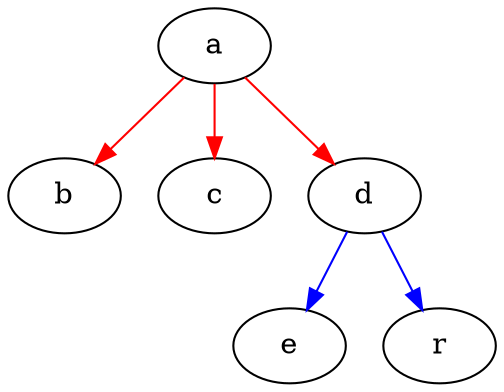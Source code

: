 digraph G {a->b [color=red]; a->c [color=red]; a->d [color=red]; d->e [color=blue]; d->r [color=blue]; }